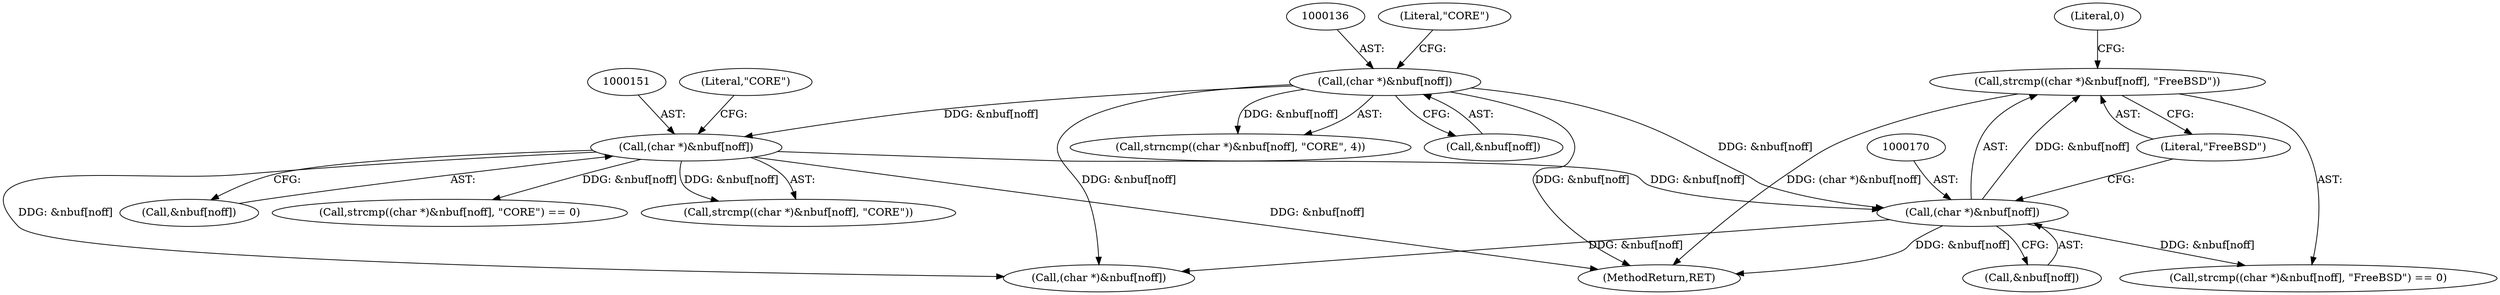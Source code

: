 digraph "0_file_a642587a9c9e2dd7feacdf513c3643ce26ad3c22@API" {
"1000168" [label="(Call,strcmp((char *)&nbuf[noff], \"FreeBSD\"))"];
"1000169" [label="(Call,(char *)&nbuf[noff])"];
"1000150" [label="(Call,(char *)&nbuf[noff])"];
"1000135" [label="(Call,(char *)&nbuf[noff])"];
"1000176" [label="(Literal,0)"];
"1000134" [label="(Call,strncmp((char *)&nbuf[noff], \"CORE\", 4))"];
"1000188" [label="(Call,(char *)&nbuf[noff])"];
"1000175" [label="(Literal,\"FreeBSD\")"];
"1000171" [label="(Call,&nbuf[noff])"];
"1000152" [label="(Call,&nbuf[noff])"];
"1000141" [label="(Literal,\"CORE\")"];
"1000150" [label="(Call,(char *)&nbuf[noff])"];
"1000168" [label="(Call,strcmp((char *)&nbuf[noff], \"FreeBSD\"))"];
"1000477" [label="(MethodReturn,RET)"];
"1000156" [label="(Literal,\"CORE\")"];
"1000148" [label="(Call,strcmp((char *)&nbuf[noff], \"CORE\") == 0)"];
"1000149" [label="(Call,strcmp((char *)&nbuf[noff], \"CORE\"))"];
"1000135" [label="(Call,(char *)&nbuf[noff])"];
"1000169" [label="(Call,(char *)&nbuf[noff])"];
"1000137" [label="(Call,&nbuf[noff])"];
"1000167" [label="(Call,strcmp((char *)&nbuf[noff], \"FreeBSD\") == 0)"];
"1000168" -> "1000167"  [label="AST: "];
"1000168" -> "1000175"  [label="CFG: "];
"1000169" -> "1000168"  [label="AST: "];
"1000175" -> "1000168"  [label="AST: "];
"1000176" -> "1000168"  [label="CFG: "];
"1000168" -> "1000477"  [label="DDG: (char *)&nbuf[noff]"];
"1000169" -> "1000168"  [label="DDG: &nbuf[noff]"];
"1000169" -> "1000171"  [label="CFG: "];
"1000170" -> "1000169"  [label="AST: "];
"1000171" -> "1000169"  [label="AST: "];
"1000175" -> "1000169"  [label="CFG: "];
"1000169" -> "1000477"  [label="DDG: &nbuf[noff]"];
"1000169" -> "1000167"  [label="DDG: &nbuf[noff]"];
"1000150" -> "1000169"  [label="DDG: &nbuf[noff]"];
"1000135" -> "1000169"  [label="DDG: &nbuf[noff]"];
"1000169" -> "1000188"  [label="DDG: &nbuf[noff]"];
"1000150" -> "1000149"  [label="AST: "];
"1000150" -> "1000152"  [label="CFG: "];
"1000151" -> "1000150"  [label="AST: "];
"1000152" -> "1000150"  [label="AST: "];
"1000156" -> "1000150"  [label="CFG: "];
"1000150" -> "1000477"  [label="DDG: &nbuf[noff]"];
"1000150" -> "1000148"  [label="DDG: &nbuf[noff]"];
"1000150" -> "1000149"  [label="DDG: &nbuf[noff]"];
"1000135" -> "1000150"  [label="DDG: &nbuf[noff]"];
"1000150" -> "1000188"  [label="DDG: &nbuf[noff]"];
"1000135" -> "1000134"  [label="AST: "];
"1000135" -> "1000137"  [label="CFG: "];
"1000136" -> "1000135"  [label="AST: "];
"1000137" -> "1000135"  [label="AST: "];
"1000141" -> "1000135"  [label="CFG: "];
"1000135" -> "1000477"  [label="DDG: &nbuf[noff]"];
"1000135" -> "1000134"  [label="DDG: &nbuf[noff]"];
"1000135" -> "1000188"  [label="DDG: &nbuf[noff]"];
}
